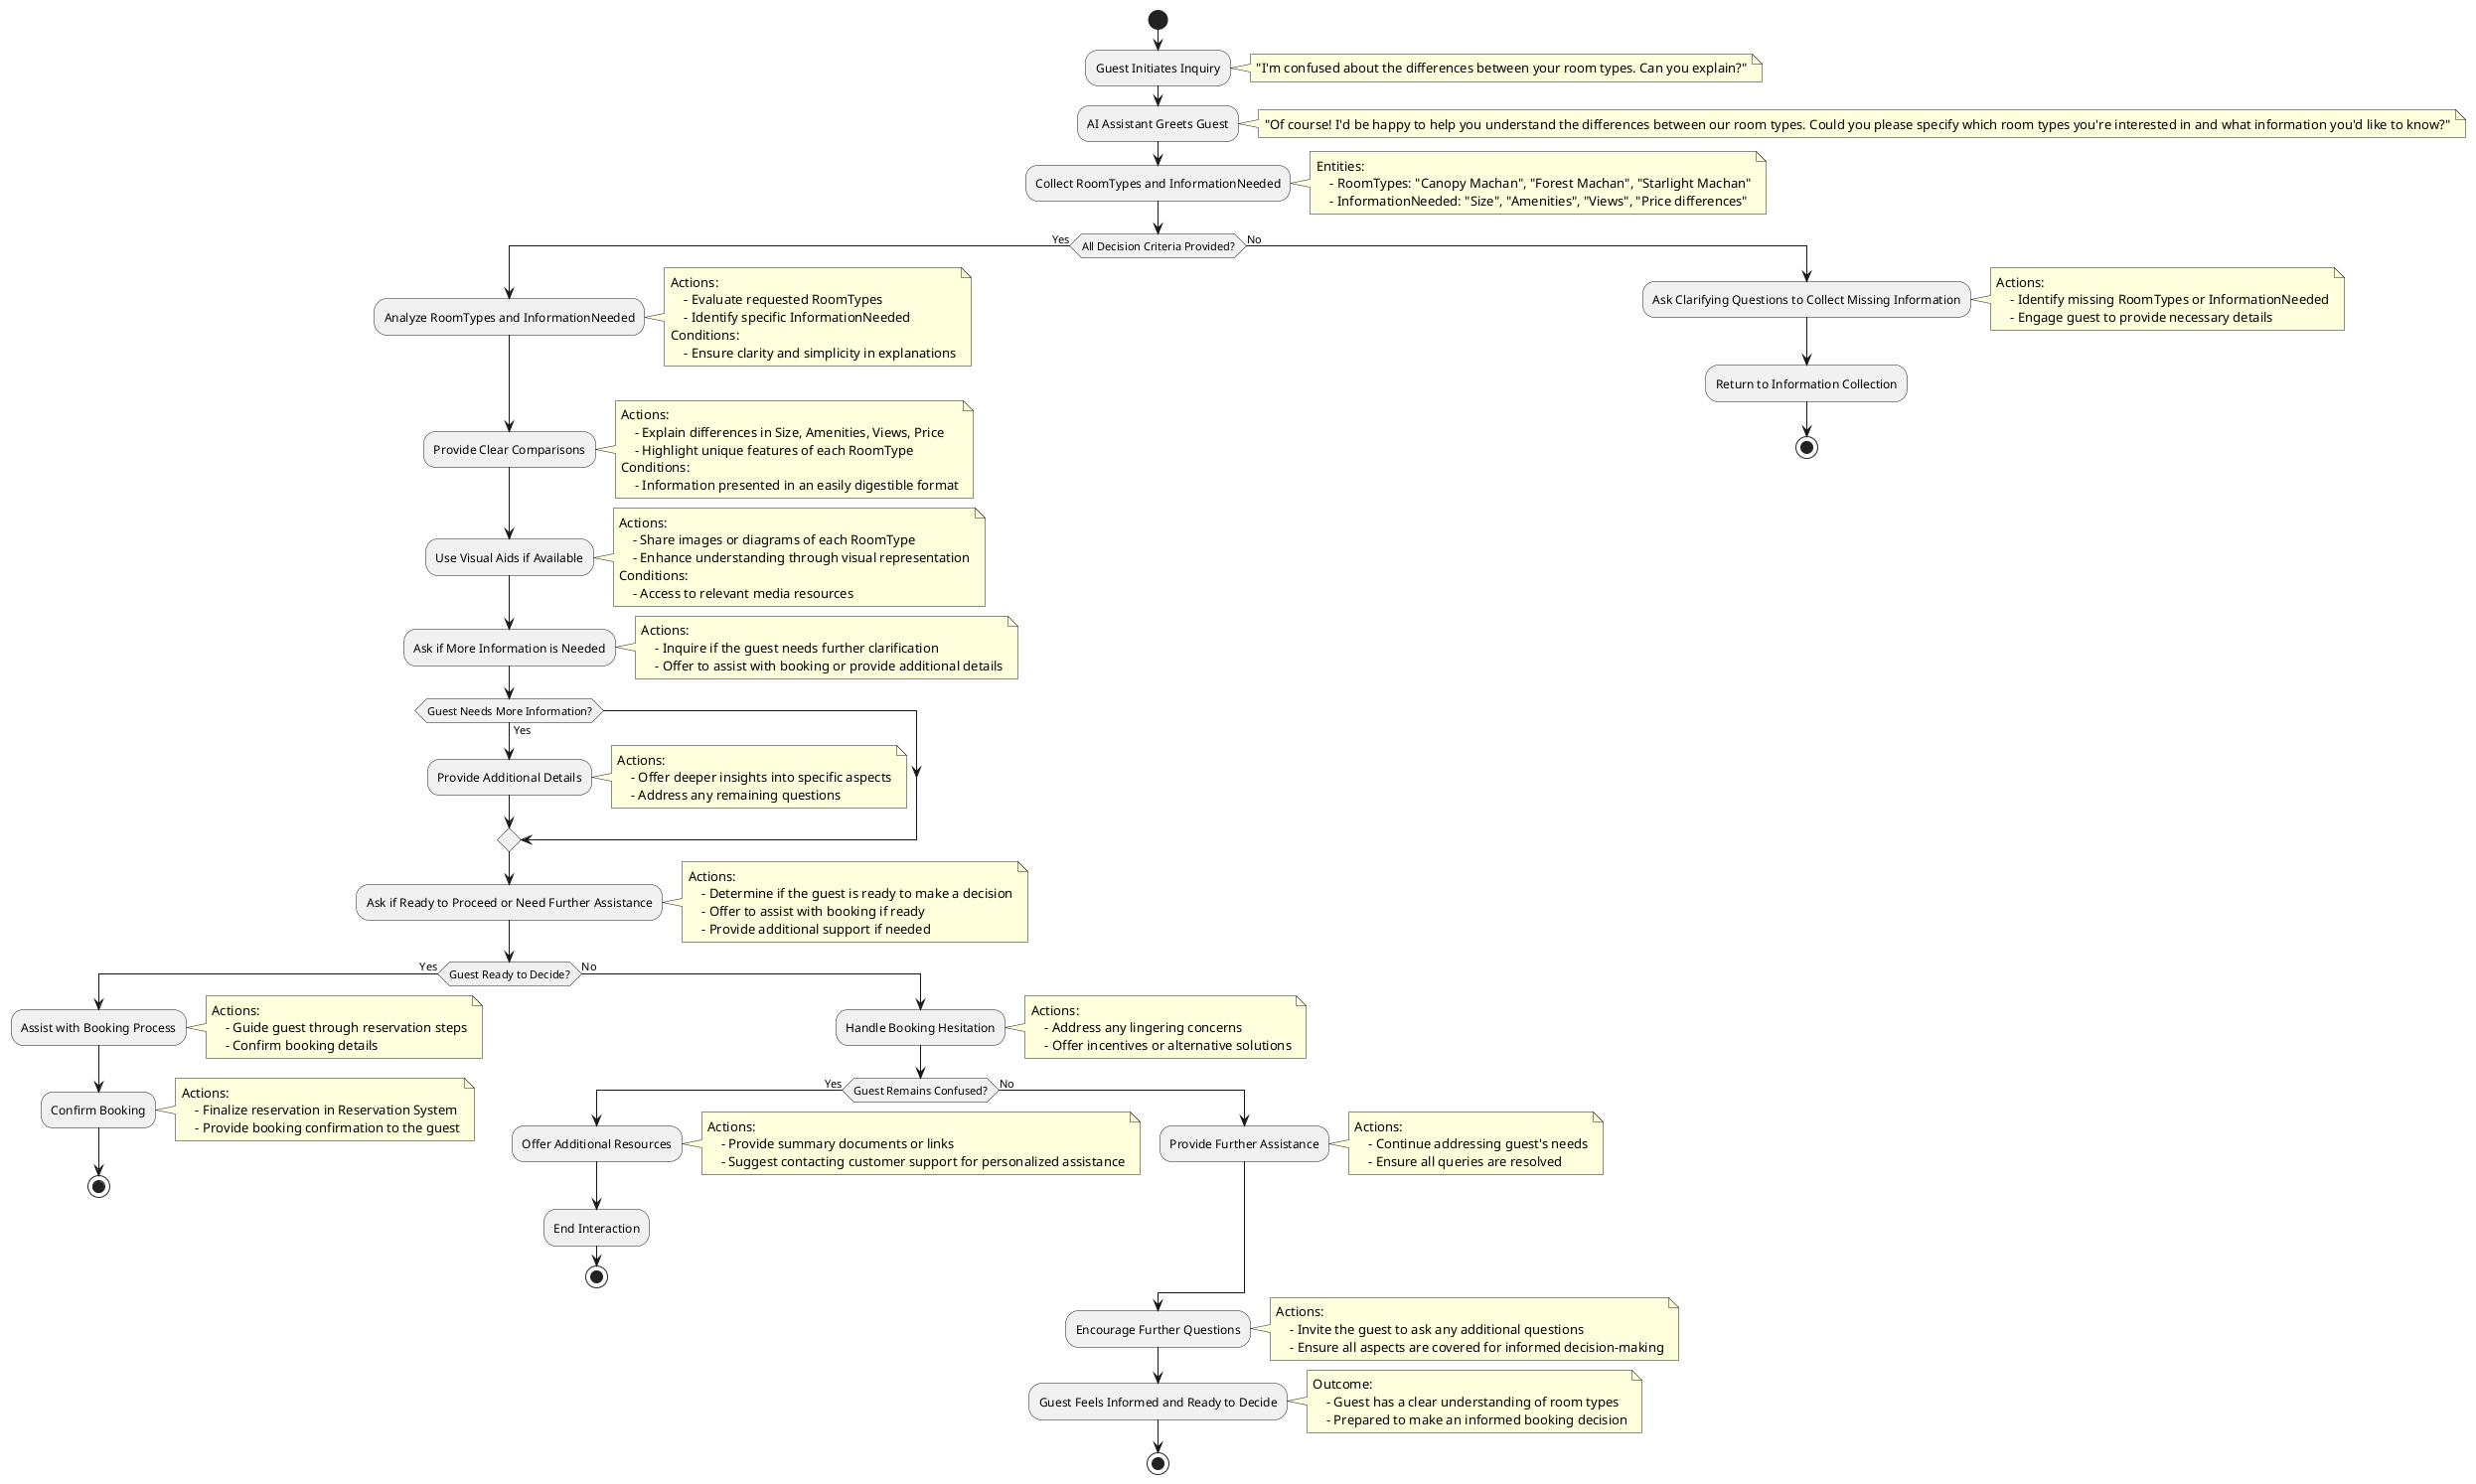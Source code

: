 @startuml
start

:Guest Initiates Inquiry;
note right
    "I'm confused about the differences between your room types. Can you explain?"
end note

:AI Assistant Greets Guest;
note right
    "Of course! I'd be happy to help you understand the differences between our room types. Could you please specify which room types you're interested in and what information you'd like to know?"
end note

:Collect RoomTypes and InformationNeeded;
note right
    Entities:
        - RoomTypes: "Canopy Machan", "Forest Machan", "Starlight Machan"
        - InformationNeeded: "Size", "Amenities", "Views", "Price differences"
end note

if (All Decision Criteria Provided?) then (Yes)
    :Analyze RoomTypes and InformationNeeded;
    note right
        Actions:
            - Evaluate requested RoomTypes
            - Identify specific InformationNeeded
        Conditions:
            - Ensure clarity and simplicity in explanations
    end note
    
    :Provide Clear Comparisons;
    note right
        Actions:
            - Explain differences in Size, Amenities, Views, Price
            - Highlight unique features of each RoomType
        Conditions:
            - Information presented in an easily digestible format
    end note
    
    :Use Visual Aids if Available;
    note right
        Actions:
            - Share images or diagrams of each RoomType
            - Enhance understanding through visual representation
        Conditions:
            - Access to relevant media resources
    end note
    
    :Ask if More Information is Needed;
    note right
        Actions:
            - Inquire if the guest needs further clarification
            - Offer to assist with booking or provide additional details
    end note
    
    if (Guest Needs More Information?) then (Yes)
        :Provide Additional Details;
        note right
            Actions:
                - Offer deeper insights into specific aspects
                - Address any remaining questions
        end note
    endif
    
    :Ask if Ready to Proceed or Need Further Assistance;
    note right
        Actions:
            - Determine if the guest is ready to make a decision
            - Offer to assist with booking if ready
            - Provide additional support if needed
    end note
    
    if (Guest Ready to Decide?) then (Yes)
        :Assist with Booking Process;
        note right
            Actions:
                - Guide guest through reservation steps
                - Confirm booking details
        end note
        
        :Confirm Booking;
        note right
            Actions:
                - Finalize reservation in Reservation System
                - Provide booking confirmation to the guest
        end note
        
        stop
    else (No)
        :Handle Booking Hesitation;
        note right
            Actions:
                - Address any lingering concerns
                - Offer incentives or alternative solutions
        end note
        
        if (Guest Remains Confused?) then (Yes)
            :Offer Additional Resources;
            note right
                Actions:
                    - Provide summary documents or links
                    - Suggest contacting customer support for personalized assistance
            end note
            
            :End Interaction;
            stop
        else (No)
            :Provide Further Assistance;
            note right
                Actions:
                    - Continue addressing guest's needs
                    - Ensure all queries are resolved
            end note
        endif
    endif
else (No)
    :Ask Clarifying Questions to Collect Missing Information;
    note right
        Actions:
            - Identify missing RoomTypes or InformationNeeded
            - Engage guest to provide necessary details
    end note
    
    :Return to Information Collection;
    stop
endif

:Encourage Further Questions;
note right
    Actions:
        - Invite the guest to ask any additional questions
        - Ensure all aspects are covered for informed decision-making
end note

:Guest Feels Informed and Ready to Decide;
note right
    Outcome:
        - Guest has a clear understanding of room types
        - Prepared to make an informed booking decision
end note

stop
@enduml



## **4. Clarification of Detailed Information**

### **Guest Intent:**

"I'm confused about the differences between your room types. Can you explain?"

**Guest's Job to Be Done:**

Delegate the task of understanding complex accommodation details to the agent.

**Outcome for the Guest:**

Gain clarity on room types to make an informed choice.

**Outcome for the Business:**

Reduce barriers to booking by simplifying complex information.

**Compulsory Entities:**

- **RoomTypes**
    - **Type:** List of Strings
    - **Purpose:** Identify the room types in question.
    - **Possible Values:** "Canopy Machan", "Forest Machan", "Starlight Machan"
- **InformationNeeded**
    - **Type:** List of Strings
    - **Purpose:** Specific details the guest wants to understand.
    - **Possible Values:** "Size", "Amenities", "Views", "Price differences"

**Key Conditions:**

- **Need for Simplified Explanation**
    - **Description:** Guest requires information in an easily digestible format.
    - **Related Entities:** InformationNeeded

**Primary Actions:**

- **Provide Clear Comparisons**
    - **Description:** Explain differences in a straightforward manner.
    - **Required Entities:** RoomTypes, InformationNeeded
    - **Resulting State Change:** Guest understands the distinctions.
- **Use Visual Aids**
    - **Description:** Offer images or diagrams if possible.
    - **Required Entities:** Access to media
    - **Resulting State Change:** Enhanced understanding.

**Core Conversation Flow:**

- **Initial State:**
    
    Entities Collected: RoomTypes
    
- **Action:** Ask for specific InformationNeeded.
- **Action:** Provide explanations, highlighting key differences.
- **Final State:**
    
    Guest feels informed and ready to decide.
    

**Critical Error Handling:**

- **Error:** Guest remains confused.
    - **Recovery Action:** Offer additional resources or a summary document.

**Evidence/Citation:**

- **Stakeholder Input:**
    - *Sana noted that simplifying complex information helps guests feel more confident in their choices (Meeting Transcript, 00:35).*

---